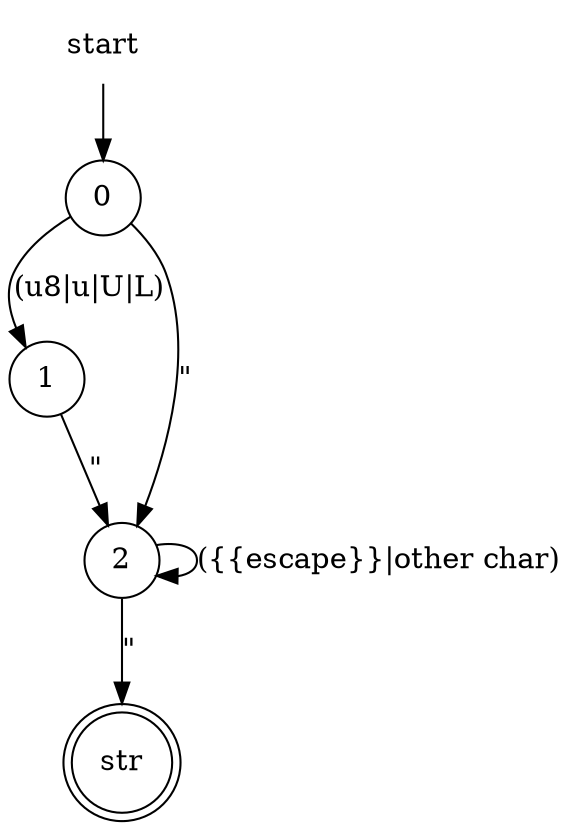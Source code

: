 digraph G {
  start[shape=plaintext]
  0[shape=circle]
  1[shape=circle]
  2[shape=circle]
  str[shape=doublecircle]

  start->0	
  0->1[label="(u8|u|U|L)"]
  1->2[label="\""]
  0->2[label="\""]
  2->2[label="({{escape}}|other char)"]
  2->str[label="\""]
}
